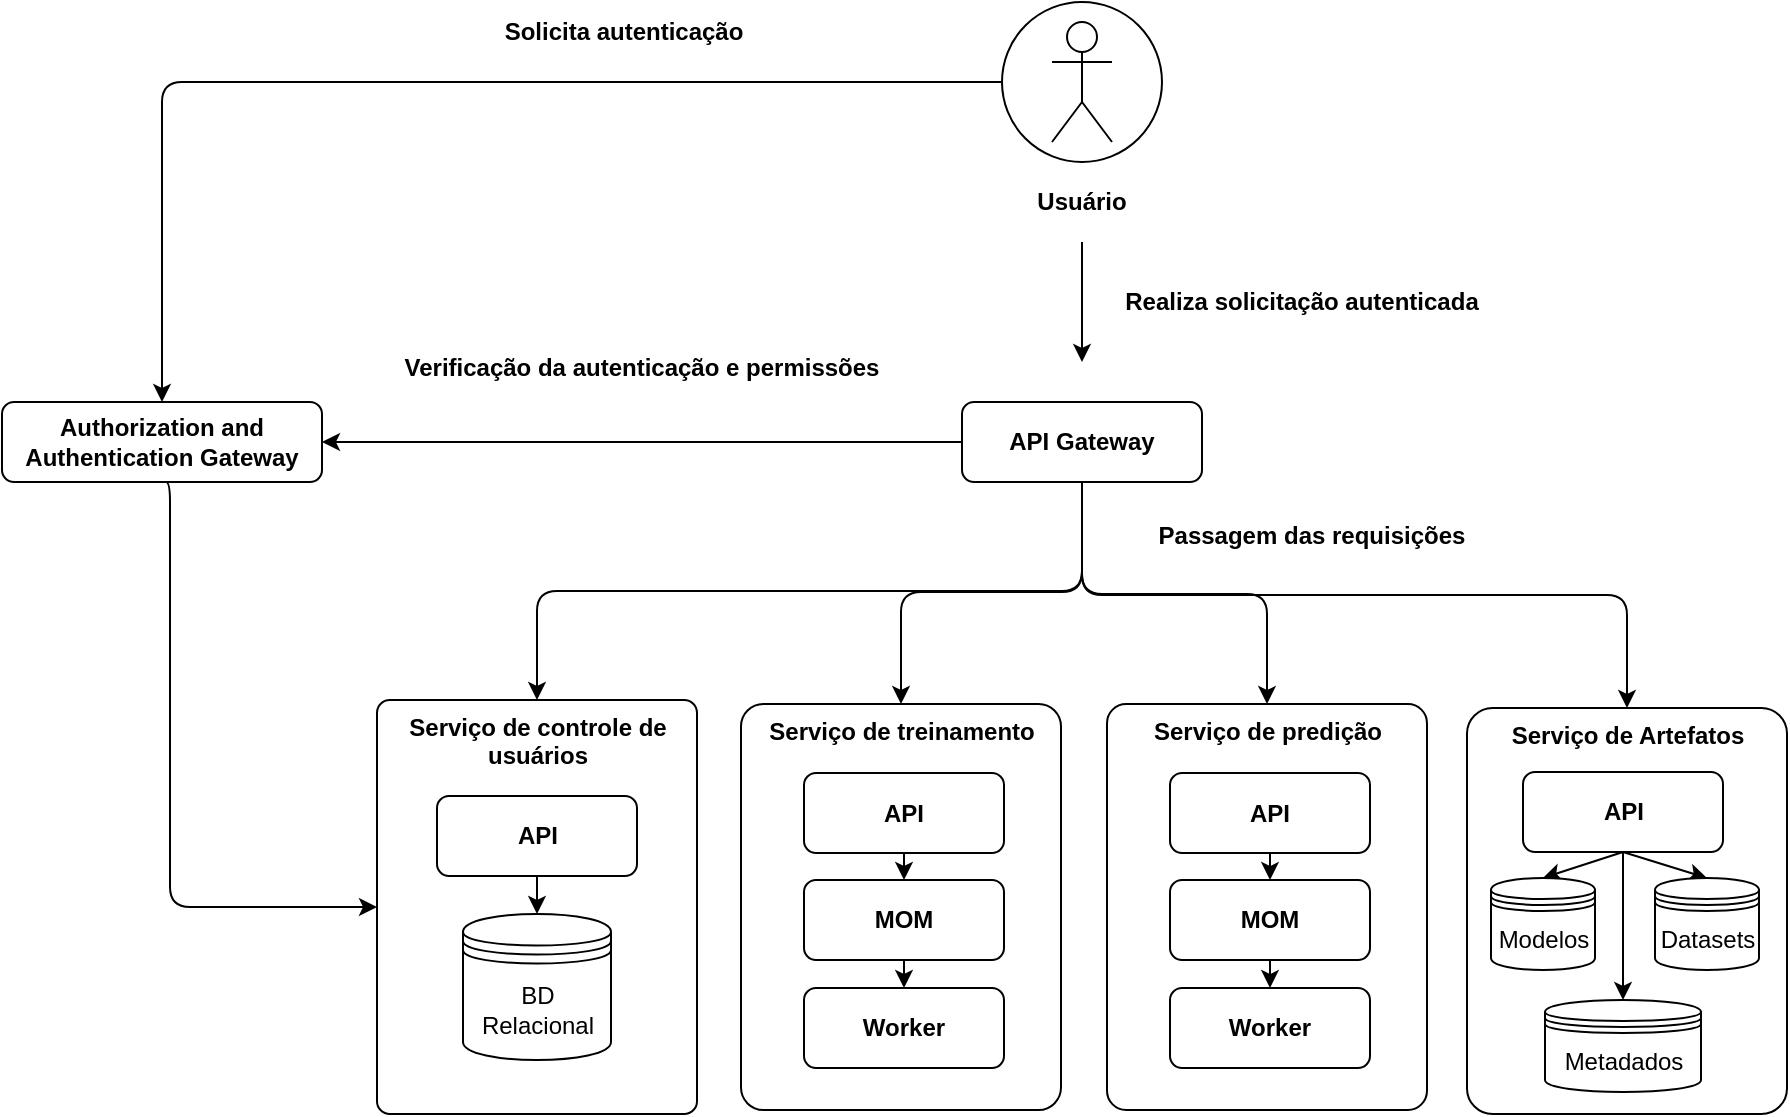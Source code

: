 <mxfile>
    <diagram id="9On1OGvMaUjYQO8sN4fP" name="Overview">
        <mxGraphModel dx="1311" dy="1188" grid="0" gridSize="10" guides="1" tooltips="1" connect="1" arrows="1" fold="1" page="0" pageScale="1" pageWidth="850" pageHeight="1100" math="0" shadow="0">
            <root>
                <mxCell id="0"/>
                <mxCell id="1" parent="0"/>
                <mxCell id="5" value="" style="group" parent="1" vertex="1" connectable="0">
                    <mxGeometry x="711" y="-38" width="80" height="80" as="geometry"/>
                </mxCell>
                <mxCell id="3" value="" style="ellipse;whiteSpace=wrap;html=1;aspect=fixed;" parent="5" vertex="1">
                    <mxGeometry width="80" height="80" as="geometry"/>
                </mxCell>
                <mxCell id="4" value="" style="shape=umlActor;verticalLabelPosition=bottom;verticalAlign=top;html=1;outlineConnect=0;" parent="5" vertex="1">
                    <mxGeometry x="25" y="10" width="30" height="60" as="geometry"/>
                </mxCell>
                <mxCell id="6" value="Usuário" style="text;html=1;strokeColor=none;fillColor=none;align=center;verticalAlign=middle;whiteSpace=wrap;rounded=0;fontStyle=1" parent="1" vertex="1">
                    <mxGeometry x="671" y="42" width="160" height="40" as="geometry"/>
                </mxCell>
                <mxCell id="58" style="edgeStyle=orthogonalEdgeStyle;html=1;exitX=0.5;exitY=1;exitDx=0;exitDy=0;entryX=0.5;entryY=0;entryDx=0;entryDy=0;" edge="1" parent="1" source="7" target="18">
                    <mxGeometry relative="1" as="geometry"/>
                </mxCell>
                <mxCell id="59" style="edgeStyle=orthogonalEdgeStyle;html=1;exitX=0.5;exitY=1;exitDx=0;exitDy=0;entryX=0.5;entryY=0;entryDx=0;entryDy=0;" edge="1" parent="1" source="7" target="34">
                    <mxGeometry relative="1" as="geometry">
                        <Array as="points">
                            <mxPoint x="751" y="257"/>
                            <mxPoint x="660" y="257"/>
                        </Array>
                    </mxGeometry>
                </mxCell>
                <mxCell id="60" style="edgeStyle=orthogonalEdgeStyle;html=1;exitX=0.5;exitY=1;exitDx=0;exitDy=0;entryX=0.5;entryY=0;entryDx=0;entryDy=0;" edge="1" parent="1" source="7" target="20">
                    <mxGeometry relative="1" as="geometry">
                        <Array as="points">
                            <mxPoint x="751" y="258"/>
                            <mxPoint x="843" y="258"/>
                        </Array>
                    </mxGeometry>
                </mxCell>
                <mxCell id="61" style="edgeStyle=orthogonalEdgeStyle;html=1;exitX=0.5;exitY=1;exitDx=0;exitDy=0;entryX=0.5;entryY=0;entryDx=0;entryDy=0;" edge="1" parent="1" source="7" target="17">
                    <mxGeometry relative="1" as="geometry"/>
                </mxCell>
                <mxCell id="63" style="edgeStyle=orthogonalEdgeStyle;html=1;exitX=0;exitY=0.5;exitDx=0;exitDy=0;entryX=1;entryY=0.5;entryDx=0;entryDy=0;" edge="1" parent="1" source="7" target="13">
                    <mxGeometry relative="1" as="geometry"/>
                </mxCell>
                <mxCell id="7" value="&lt;b style=&quot;font-size: 12px;&quot;&gt;API Gateway&lt;/b&gt;" style="rounded=1;whiteSpace=wrap;html=1;fontSize=12;" parent="1" vertex="1">
                    <mxGeometry x="691" y="162" width="120" height="40" as="geometry"/>
                </mxCell>
                <mxCell id="10" value="" style="endArrow=classic;html=1;fontSize=12;exitX=0.5;exitY=1;exitDx=0;exitDy=0;" parent="1" source="6" edge="1">
                    <mxGeometry width="50" height="50" relative="1" as="geometry">
                        <mxPoint x="701" y="212" as="sourcePoint"/>
                        <mxPoint x="751" y="142" as="targetPoint"/>
                    </mxGeometry>
                </mxCell>
                <mxCell id="11" value="Solicita autenticação" style="text;html=1;strokeColor=none;fillColor=none;align=center;verticalAlign=middle;whiteSpace=wrap;rounded=0;fontSize=12;fontStyle=1" parent="1" vertex="1">
                    <mxGeometry x="441.5" y="-38" width="160" height="30" as="geometry"/>
                </mxCell>
                <mxCell id="12" value="Realiza solicitação autenticada" style="text;html=1;strokeColor=none;fillColor=none;align=center;verticalAlign=middle;whiteSpace=wrap;rounded=0;fontSize=12;fontStyle=1" parent="1" vertex="1">
                    <mxGeometry x="771" y="92" width="180" height="40" as="geometry"/>
                </mxCell>
                <mxCell id="13" value="&lt;b style=&quot;font-size: 12px;&quot;&gt;Authorization and Authentication Gateway&lt;/b&gt;" style="rounded=1;whiteSpace=wrap;html=1;fontSize=12;" parent="1" vertex="1">
                    <mxGeometry x="211" y="162" width="160" height="40" as="geometry"/>
                </mxCell>
                <mxCell id="16" value="Verificação da autenticação e permissões" style="text;html=1;strokeColor=none;fillColor=none;align=center;verticalAlign=middle;whiteSpace=wrap;rounded=0;fontSize=12;fontStyle=1" parent="1" vertex="1">
                    <mxGeometry x="405" y="127" width="252" height="35" as="geometry"/>
                </mxCell>
                <mxCell id="17" value="&lt;b style=&quot;font-size: 12px;&quot;&gt;Serviço de Artefatos&lt;/b&gt;" style="rounded=1;whiteSpace=wrap;html=1;fontSize=12;arcSize=8;verticalAlign=top;" parent="1" vertex="1">
                    <mxGeometry x="943.5" y="315" width="160" height="203" as="geometry"/>
                </mxCell>
                <mxCell id="18" value="&lt;b style=&quot;font-size: 12px;&quot;&gt;Serviço de controle de usuários&lt;/b&gt;" style="rounded=1;whiteSpace=wrap;html=1;fontSize=12;arcSize=4;verticalAlign=top;" parent="1" vertex="1">
                    <mxGeometry x="398.5" y="311" width="160" height="207" as="geometry"/>
                </mxCell>
                <mxCell id="20" value="&lt;b style=&quot;font-size: 12px;&quot;&gt;Serviço de predição&lt;/b&gt;" style="rounded=1;whiteSpace=wrap;html=1;fontSize=12;verticalAlign=top;arcSize=6;" parent="1" vertex="1">
                    <mxGeometry x="763.5" y="313" width="160" height="203" as="geometry"/>
                </mxCell>
                <mxCell id="26" value="Passagem das requisições" style="text;html=1;strokeColor=none;fillColor=none;align=center;verticalAlign=middle;whiteSpace=wrap;rounded=0;fontSize=12;fontStyle=1" parent="1" vertex="1">
                    <mxGeometry x="775.5" y="211" width="180" height="35" as="geometry"/>
                </mxCell>
                <mxCell id="27" value="" style="endArrow=classic;html=1;fontSize=12;edgeStyle=orthogonalEdgeStyle;exitX=0.5;exitY=1;exitDx=0;exitDy=0;entryX=0;entryY=0.5;entryDx=0;entryDy=0;" parent="1" edge="1" target="18" source="13">
                    <mxGeometry width="50" height="50" relative="1" as="geometry">
                        <mxPoint x="171" y="213" as="sourcePoint"/>
                        <mxPoint x="384" y="415" as="targetPoint"/>
                        <Array as="points">
                            <mxPoint x="295" y="415"/>
                        </Array>
                    </mxGeometry>
                </mxCell>
                <mxCell id="45" style="edgeStyle=none;html=1;exitX=0.5;exitY=1;exitDx=0;exitDy=0;entryX=0.5;entryY=0;entryDx=0;entryDy=0;" parent="1" source="30" target="31" edge="1">
                    <mxGeometry relative="1" as="geometry"/>
                </mxCell>
                <mxCell id="30" value="&lt;b style=&quot;font-size: 12px;&quot;&gt;API&lt;/b&gt;" style="rounded=1;whiteSpace=wrap;html=1;fontSize=12;" parent="1" vertex="1">
                    <mxGeometry x="795" y="347.5" width="100" height="40" as="geometry"/>
                </mxCell>
                <mxCell id="46" style="edgeStyle=none;html=1;exitX=0.5;exitY=1;exitDx=0;exitDy=0;entryX=0.5;entryY=0;entryDx=0;entryDy=0;" parent="1" source="31" target="32" edge="1">
                    <mxGeometry relative="1" as="geometry"/>
                </mxCell>
                <mxCell id="31" value="&lt;b&gt;MOM&lt;/b&gt;" style="rounded=1;whiteSpace=wrap;html=1;fontSize=12;" parent="1" vertex="1">
                    <mxGeometry x="795" y="401" width="100" height="40" as="geometry"/>
                </mxCell>
                <mxCell id="32" value="&lt;b style=&quot;font-size: 12px;&quot;&gt;Worker&lt;/b&gt;" style="rounded=1;whiteSpace=wrap;html=1;fontSize=12;" parent="1" vertex="1">
                    <mxGeometry x="795" y="455" width="100" height="40" as="geometry"/>
                </mxCell>
                <mxCell id="34" value="&lt;b style=&quot;font-size: 12px;&quot;&gt;Serviço de treinamento&lt;/b&gt;" style="rounded=1;whiteSpace=wrap;html=1;fontSize=12;verticalAlign=top;arcSize=7;" parent="1" vertex="1">
                    <mxGeometry x="580.5" y="313" width="160" height="203" as="geometry"/>
                </mxCell>
                <mxCell id="50" style="edgeStyle=none;html=1;exitX=0.5;exitY=1;exitDx=0;exitDy=0;entryX=0.5;entryY=0;entryDx=0;entryDy=0;" parent="1" source="35" target="36" edge="1">
                    <mxGeometry relative="1" as="geometry"/>
                </mxCell>
                <mxCell id="35" value="&lt;b style=&quot;font-size: 12px;&quot;&gt;API&lt;/b&gt;" style="rounded=1;whiteSpace=wrap;html=1;fontSize=12;" parent="1" vertex="1">
                    <mxGeometry x="612" y="347.5" width="100" height="40" as="geometry"/>
                </mxCell>
                <mxCell id="51" style="edgeStyle=none;html=1;exitX=0.5;exitY=1;exitDx=0;exitDy=0;entryX=0.5;entryY=0;entryDx=0;entryDy=0;" parent="1" source="36" target="37" edge="1">
                    <mxGeometry relative="1" as="geometry"/>
                </mxCell>
                <mxCell id="36" value="&lt;b&gt;MOM&lt;/b&gt;" style="rounded=1;whiteSpace=wrap;html=1;fontSize=12;" parent="1" vertex="1">
                    <mxGeometry x="612" y="401" width="100" height="40" as="geometry"/>
                </mxCell>
                <mxCell id="37" value="&lt;b style=&quot;font-size: 12px;&quot;&gt;Worker&lt;/b&gt;" style="rounded=1;whiteSpace=wrap;html=1;fontSize=12;" parent="1" vertex="1">
                    <mxGeometry x="612" y="455" width="100" height="40" as="geometry"/>
                </mxCell>
                <mxCell id="47" style="edgeStyle=none;html=1;exitX=0.5;exitY=1;exitDx=0;exitDy=0;entryX=0.5;entryY=0;entryDx=0;entryDy=0;" parent="1" source="39" target="41" edge="1">
                    <mxGeometry relative="1" as="geometry"/>
                </mxCell>
                <mxCell id="48" style="edgeStyle=none;html=1;exitX=0.5;exitY=1;exitDx=0;exitDy=0;entryX=0.5;entryY=0;entryDx=0;entryDy=0;" parent="1" source="39" target="42" edge="1">
                    <mxGeometry relative="1" as="geometry"/>
                </mxCell>
                <mxCell id="49" style="edgeStyle=none;html=1;exitX=0.5;exitY=1;exitDx=0;exitDy=0;entryX=0.5;entryY=0;entryDx=0;entryDy=0;" parent="1" source="39" target="43" edge="1">
                    <mxGeometry relative="1" as="geometry"/>
                </mxCell>
                <mxCell id="39" value="&lt;b style=&quot;font-size: 12px;&quot;&gt;API&lt;/b&gt;" style="rounded=1;whiteSpace=wrap;html=1;fontSize=12;" parent="1" vertex="1">
                    <mxGeometry x="971.5" y="347" width="100" height="40" as="geometry"/>
                </mxCell>
                <mxCell id="41" value="Modelos" style="shape=datastore;whiteSpace=wrap;html=1;" parent="1" vertex="1">
                    <mxGeometry x="955.5" y="400" width="52" height="46" as="geometry"/>
                </mxCell>
                <mxCell id="42" value="Datasets" style="shape=datastore;whiteSpace=wrap;html=1;" parent="1" vertex="1">
                    <mxGeometry x="1037.5" y="400" width="52" height="46" as="geometry"/>
                </mxCell>
                <mxCell id="43" value="Metadados" style="shape=datastore;whiteSpace=wrap;html=1;" parent="1" vertex="1">
                    <mxGeometry x="982.5" y="461" width="78" height="46" as="geometry"/>
                </mxCell>
                <mxCell id="54" style="edgeStyle=none;html=1;exitX=0.5;exitY=1;exitDx=0;exitDy=0;entryX=0.5;entryY=0;entryDx=0;entryDy=0;" edge="1" parent="1" source="52" target="53">
                    <mxGeometry relative="1" as="geometry"/>
                </mxCell>
                <mxCell id="52" value="&lt;b style=&quot;font-size: 12px;&quot;&gt;API&lt;/b&gt;" style="rounded=1;whiteSpace=wrap;html=1;fontSize=12;" parent="1" vertex="1">
                    <mxGeometry x="428.5" y="359" width="100" height="40" as="geometry"/>
                </mxCell>
                <mxCell id="53" value="BD Relacional" style="shape=datastore;whiteSpace=wrap;html=1;" parent="1" vertex="1">
                    <mxGeometry x="441.5" y="418" width="74" height="73" as="geometry"/>
                </mxCell>
                <mxCell id="64" style="edgeStyle=orthogonalEdgeStyle;html=1;exitX=0;exitY=0.5;exitDx=0;exitDy=0;entryX=0.5;entryY=0;entryDx=0;entryDy=0;" edge="1" parent="1" source="3" target="13">
                    <mxGeometry relative="1" as="geometry"/>
                </mxCell>
            </root>
        </mxGraphModel>
    </diagram>
</mxfile>